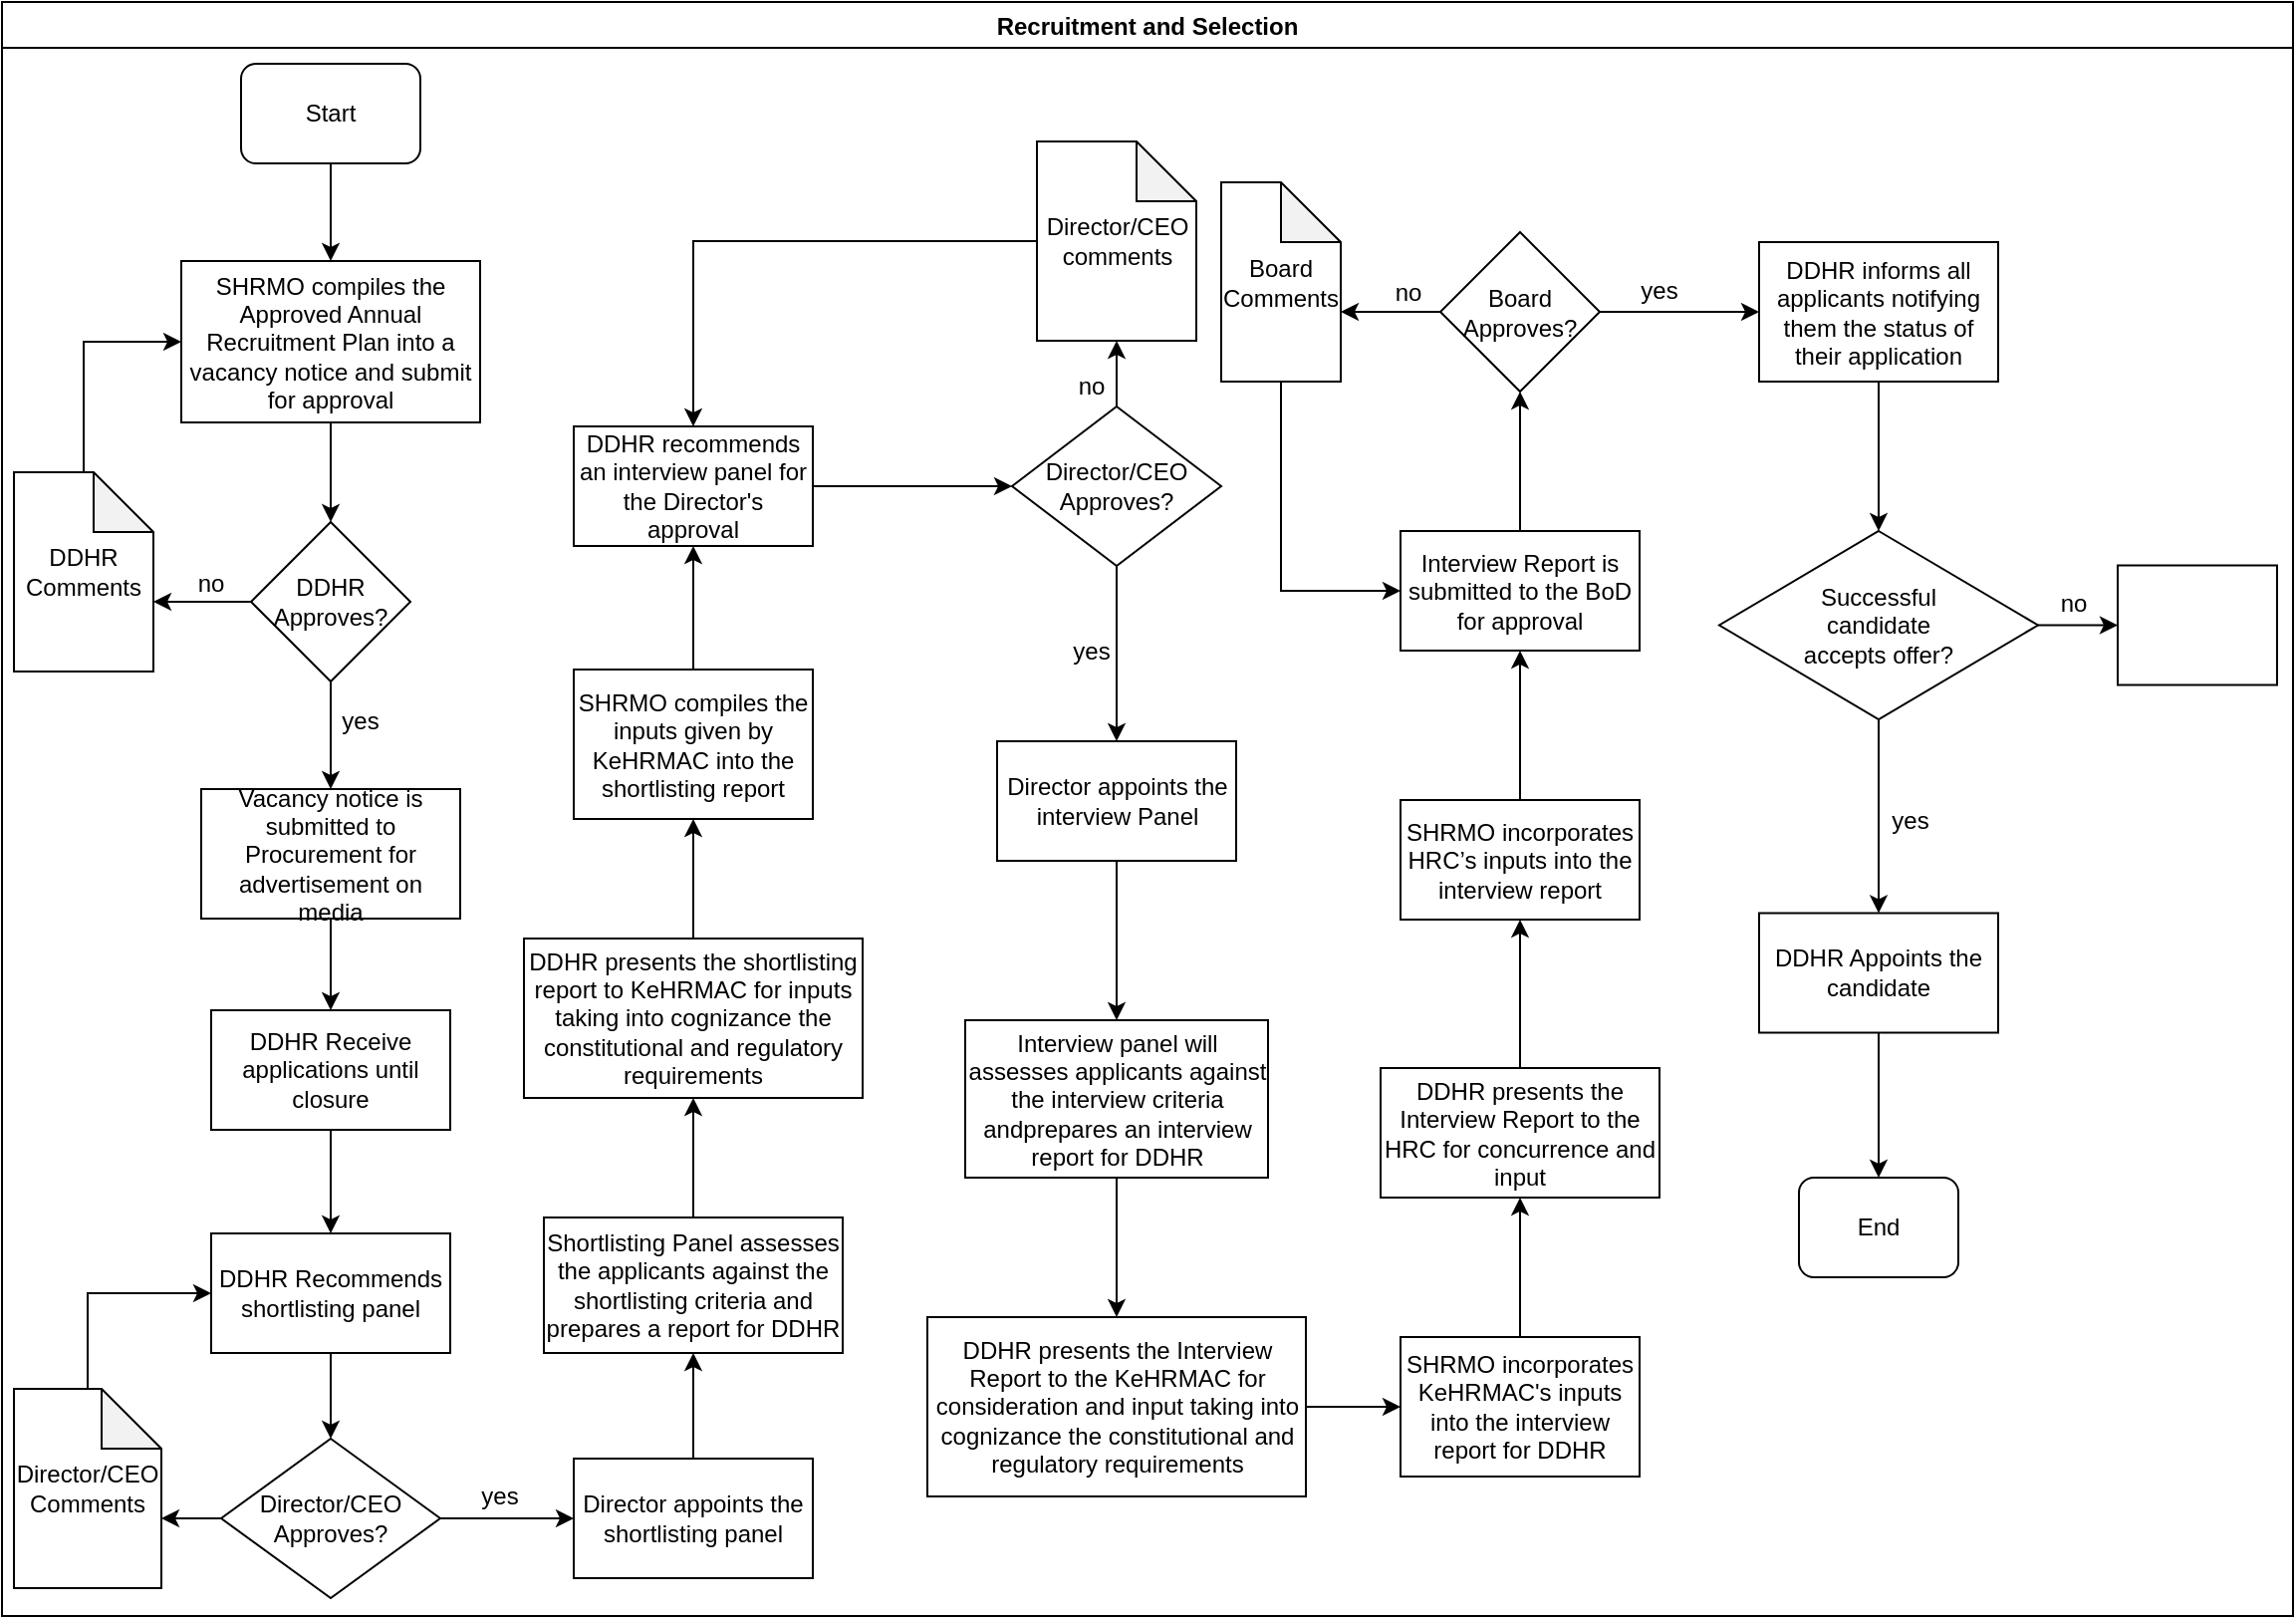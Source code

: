 <mxfile version="13.10.4" type="github">
  <diagram id="REOELQYu35U8tUqML4uu" name="Page-1">
    <mxGraphModel dx="1038" dy="547" grid="1" gridSize="10" guides="1" tooltips="1" connect="1" arrows="1" fold="1" page="1" pageScale="1" pageWidth="1169" pageHeight="827" math="0" shadow="0">
      <root>
        <mxCell id="0" />
        <mxCell id="1" parent="0" />
        <mxCell id="nr64mT80ZBLKgg4U0c5f-5" value="Recruitment and Selection" style="swimlane;" vertex="1" parent="1">
          <mxGeometry x="10" y="10" width="1150" height="810" as="geometry" />
        </mxCell>
        <mxCell id="nr64mT80ZBLKgg4U0c5f-6" value="Start" style="rounded=1;whiteSpace=wrap;html=1;" vertex="1" parent="nr64mT80ZBLKgg4U0c5f-5">
          <mxGeometry x="120" y="31" width="90" height="50" as="geometry" />
        </mxCell>
        <mxCell id="nr64mT80ZBLKgg4U0c5f-7" value="SHRMO compiles the Approved Annual Recruitment Plan into a vacancy notice and submit for approval" style="rounded=0;whiteSpace=wrap;html=1;" vertex="1" parent="nr64mT80ZBLKgg4U0c5f-5">
          <mxGeometry x="90" y="130" width="150" height="81" as="geometry" />
        </mxCell>
        <mxCell id="nr64mT80ZBLKgg4U0c5f-9" value="" style="edgeStyle=orthogonalEdgeStyle;rounded=0;orthogonalLoop=1;jettySize=auto;html=1;entryX=0.5;entryY=0;entryDx=0;entryDy=0;" edge="1" parent="nr64mT80ZBLKgg4U0c5f-5" source="nr64mT80ZBLKgg4U0c5f-6" target="nr64mT80ZBLKgg4U0c5f-7">
          <mxGeometry relative="1" as="geometry">
            <mxPoint x="165" y="156" as="targetPoint" />
          </mxGeometry>
        </mxCell>
        <mxCell id="nr64mT80ZBLKgg4U0c5f-12" value="DDHR Approves?" style="rhombus;whiteSpace=wrap;html=1;" vertex="1" parent="nr64mT80ZBLKgg4U0c5f-5">
          <mxGeometry x="125" y="261" width="80" height="80" as="geometry" />
        </mxCell>
        <mxCell id="nr64mT80ZBLKgg4U0c5f-11" value="" style="edgeStyle=orthogonalEdgeStyle;rounded=0;orthogonalLoop=1;jettySize=auto;html=1;entryX=0.5;entryY=0;entryDx=0;entryDy=0;" edge="1" parent="nr64mT80ZBLKgg4U0c5f-5" source="nr64mT80ZBLKgg4U0c5f-7" target="nr64mT80ZBLKgg4U0c5f-12">
          <mxGeometry relative="1" as="geometry">
            <mxPoint x="165" y="296" as="targetPoint" />
          </mxGeometry>
        </mxCell>
        <mxCell id="nr64mT80ZBLKgg4U0c5f-13" value="Vacancy notice is submitted to Procurement for advertisement on media" style="whiteSpace=wrap;html=1;" vertex="1" parent="nr64mT80ZBLKgg4U0c5f-5">
          <mxGeometry x="100" y="395" width="130" height="65" as="geometry" />
        </mxCell>
        <mxCell id="nr64mT80ZBLKgg4U0c5f-14" value="" style="edgeStyle=orthogonalEdgeStyle;rounded=0;orthogonalLoop=1;jettySize=auto;html=1;" edge="1" parent="nr64mT80ZBLKgg4U0c5f-5" source="nr64mT80ZBLKgg4U0c5f-12" target="nr64mT80ZBLKgg4U0c5f-13">
          <mxGeometry relative="1" as="geometry" />
        </mxCell>
        <mxCell id="nr64mT80ZBLKgg4U0c5f-15" value="yes" style="text;html=1;strokeColor=none;fillColor=none;align=center;verticalAlign=middle;whiteSpace=wrap;rounded=0;" vertex="1" parent="nr64mT80ZBLKgg4U0c5f-5">
          <mxGeometry x="160" y="351" width="40" height="20" as="geometry" />
        </mxCell>
        <mxCell id="nr64mT80ZBLKgg4U0c5f-18" value="DDHR Comments" style="shape=note;whiteSpace=wrap;html=1;backgroundOutline=1;darkOpacity=0.05;" vertex="1" parent="nr64mT80ZBLKgg4U0c5f-5">
          <mxGeometry x="6" y="236" width="70" height="100" as="geometry" />
        </mxCell>
        <mxCell id="nr64mT80ZBLKgg4U0c5f-17" value="" style="edgeStyle=orthogonalEdgeStyle;rounded=0;orthogonalLoop=1;jettySize=auto;html=1;entryX=0;entryY=0;entryDx=70;entryDy=65;entryPerimeter=0;" edge="1" parent="nr64mT80ZBLKgg4U0c5f-5" source="nr64mT80ZBLKgg4U0c5f-12" target="nr64mT80ZBLKgg4U0c5f-18">
          <mxGeometry relative="1" as="geometry">
            <mxPoint x="65" y="331" as="targetPoint" />
          </mxGeometry>
        </mxCell>
        <mxCell id="nr64mT80ZBLKgg4U0c5f-20" value="" style="edgeStyle=orthogonalEdgeStyle;rounded=0;orthogonalLoop=1;jettySize=auto;html=1;entryX=0;entryY=0.5;entryDx=0;entryDy=0;" edge="1" parent="nr64mT80ZBLKgg4U0c5f-5" source="nr64mT80ZBLKgg4U0c5f-18" target="nr64mT80ZBLKgg4U0c5f-7">
          <mxGeometry relative="1" as="geometry">
            <mxPoint x="41" y="166" as="targetPoint" />
            <Array as="points">
              <mxPoint x="41" y="171" />
            </Array>
          </mxGeometry>
        </mxCell>
        <mxCell id="nr64mT80ZBLKgg4U0c5f-21" value="no" style="text;html=1;strokeColor=none;fillColor=none;align=center;verticalAlign=middle;whiteSpace=wrap;rounded=0;" vertex="1" parent="nr64mT80ZBLKgg4U0c5f-5">
          <mxGeometry x="85" y="282" width="40" height="20" as="geometry" />
        </mxCell>
        <mxCell id="nr64mT80ZBLKgg4U0c5f-22" value="DDHR Receive applications until closure" style="whiteSpace=wrap;html=1;" vertex="1" parent="nr64mT80ZBLKgg4U0c5f-5">
          <mxGeometry x="105" y="506" width="120" height="60" as="geometry" />
        </mxCell>
        <mxCell id="nr64mT80ZBLKgg4U0c5f-23" value="" style="edgeStyle=orthogonalEdgeStyle;rounded=0;orthogonalLoop=1;jettySize=auto;html=1;" edge="1" parent="nr64mT80ZBLKgg4U0c5f-5" source="nr64mT80ZBLKgg4U0c5f-13" target="nr64mT80ZBLKgg4U0c5f-22">
          <mxGeometry relative="1" as="geometry" />
        </mxCell>
        <mxCell id="nr64mT80ZBLKgg4U0c5f-24" value="DDHR Recommends shortlisting panel" style="whiteSpace=wrap;html=1;" vertex="1" parent="nr64mT80ZBLKgg4U0c5f-5">
          <mxGeometry x="105" y="618" width="120" height="60" as="geometry" />
        </mxCell>
        <mxCell id="nr64mT80ZBLKgg4U0c5f-25" value="" style="edgeStyle=orthogonalEdgeStyle;rounded=0;orthogonalLoop=1;jettySize=auto;html=1;" edge="1" parent="nr64mT80ZBLKgg4U0c5f-5" source="nr64mT80ZBLKgg4U0c5f-22" target="nr64mT80ZBLKgg4U0c5f-24">
          <mxGeometry relative="1" as="geometry" />
        </mxCell>
        <mxCell id="nr64mT80ZBLKgg4U0c5f-26" value="Director/CEO Approves?" style="rhombus;whiteSpace=wrap;html=1;" vertex="1" parent="nr64mT80ZBLKgg4U0c5f-5">
          <mxGeometry x="110" y="721" width="110" height="80" as="geometry" />
        </mxCell>
        <mxCell id="nr64mT80ZBLKgg4U0c5f-27" value="" style="edgeStyle=orthogonalEdgeStyle;rounded=0;orthogonalLoop=1;jettySize=auto;html=1;" edge="1" parent="nr64mT80ZBLKgg4U0c5f-5" source="nr64mT80ZBLKgg4U0c5f-24" target="nr64mT80ZBLKgg4U0c5f-26">
          <mxGeometry relative="1" as="geometry" />
        </mxCell>
        <mxCell id="nr64mT80ZBLKgg4U0c5f-30" value="yes" style="text;html=1;strokeColor=none;fillColor=none;align=center;verticalAlign=middle;whiteSpace=wrap;rounded=0;" vertex="1" parent="nr64mT80ZBLKgg4U0c5f-5">
          <mxGeometry x="230" y="740" width="40" height="20" as="geometry" />
        </mxCell>
        <mxCell id="nr64mT80ZBLKgg4U0c5f-31" value="Director/CEO Comments" style="shape=note;whiteSpace=wrap;html=1;backgroundOutline=1;darkOpacity=0.05;" vertex="1" parent="nr64mT80ZBLKgg4U0c5f-5">
          <mxGeometry x="6" y="696" width="74" height="100" as="geometry" />
        </mxCell>
        <mxCell id="nr64mT80ZBLKgg4U0c5f-33" value="" style="edgeStyle=orthogonalEdgeStyle;rounded=0;orthogonalLoop=1;jettySize=auto;html=1;entryX=0;entryY=0;entryDx=74;entryDy=65;entryPerimeter=0;" edge="1" parent="nr64mT80ZBLKgg4U0c5f-5" source="nr64mT80ZBLKgg4U0c5f-26" target="nr64mT80ZBLKgg4U0c5f-31">
          <mxGeometry relative="1" as="geometry">
            <mxPoint x="30" y="761" as="targetPoint" />
          </mxGeometry>
        </mxCell>
        <mxCell id="nr64mT80ZBLKgg4U0c5f-35" value="" style="edgeStyle=orthogonalEdgeStyle;rounded=0;orthogonalLoop=1;jettySize=auto;html=1;entryX=0;entryY=0.5;entryDx=0;entryDy=0;" edge="1" parent="nr64mT80ZBLKgg4U0c5f-5" source="nr64mT80ZBLKgg4U0c5f-31" target="nr64mT80ZBLKgg4U0c5f-24">
          <mxGeometry relative="1" as="geometry">
            <mxPoint x="43" y="596" as="targetPoint" />
            <Array as="points">
              <mxPoint x="43" y="648" />
            </Array>
          </mxGeometry>
        </mxCell>
        <mxCell id="nr64mT80ZBLKgg4U0c5f-36" value="Shortlisting Panel assesses the applicants against the shortlisting criteria and prepares a report for DDHR" style="whiteSpace=wrap;html=1;" vertex="1" parent="nr64mT80ZBLKgg4U0c5f-5">
          <mxGeometry x="272" y="610" width="150" height="68" as="geometry" />
        </mxCell>
        <mxCell id="nr64mT80ZBLKgg4U0c5f-38" value="DDHR presents the shortlisting report to KeHRMAC for inputs taking into cognizance the constitutional and regulatory requirements" style="whiteSpace=wrap;html=1;" vertex="1" parent="nr64mT80ZBLKgg4U0c5f-5">
          <mxGeometry x="262" y="470" width="170" height="80" as="geometry" />
        </mxCell>
        <mxCell id="nr64mT80ZBLKgg4U0c5f-39" value="" style="edgeStyle=orthogonalEdgeStyle;rounded=0;orthogonalLoop=1;jettySize=auto;html=1;" edge="1" parent="nr64mT80ZBLKgg4U0c5f-5" source="nr64mT80ZBLKgg4U0c5f-36" target="nr64mT80ZBLKgg4U0c5f-38">
          <mxGeometry relative="1" as="geometry" />
        </mxCell>
        <mxCell id="nr64mT80ZBLKgg4U0c5f-40" value="SHRMO compiles the inputs given by KeHRMAC into the shortlisting report" style="whiteSpace=wrap;html=1;" vertex="1" parent="nr64mT80ZBLKgg4U0c5f-5">
          <mxGeometry x="287" y="335" width="120" height="75" as="geometry" />
        </mxCell>
        <mxCell id="nr64mT80ZBLKgg4U0c5f-41" value="" style="edgeStyle=orthogonalEdgeStyle;rounded=0;orthogonalLoop=1;jettySize=auto;html=1;" edge="1" parent="nr64mT80ZBLKgg4U0c5f-5" source="nr64mT80ZBLKgg4U0c5f-38" target="nr64mT80ZBLKgg4U0c5f-40">
          <mxGeometry relative="1" as="geometry" />
        </mxCell>
        <mxCell id="nr64mT80ZBLKgg4U0c5f-46" value="Director appoints the interview Panel" style="whiteSpace=wrap;html=1;" vertex="1" parent="nr64mT80ZBLKgg4U0c5f-5">
          <mxGeometry x="499.5" y="371" width="120" height="60" as="geometry" />
        </mxCell>
        <mxCell id="nr64mT80ZBLKgg4U0c5f-48" value="yes" style="text;html=1;strokeColor=none;fillColor=none;align=center;verticalAlign=middle;whiteSpace=wrap;rounded=0;" vertex="1" parent="nr64mT80ZBLKgg4U0c5f-5">
          <mxGeometry x="527" y="316" width="40" height="20" as="geometry" />
        </mxCell>
        <mxCell id="nr64mT80ZBLKgg4U0c5f-49" value="Director/CEO comments" style="shape=note;whiteSpace=wrap;html=1;backgroundOutline=1;darkOpacity=0.05;" vertex="1" parent="nr64mT80ZBLKgg4U0c5f-5">
          <mxGeometry x="519.5" y="70" width="80" height="100" as="geometry" />
        </mxCell>
        <mxCell id="nr64mT80ZBLKgg4U0c5f-55" value="Interview panel will assesses applicants against the interview criteria andprepares an interview report for DDHR" style="whiteSpace=wrap;html=1;" vertex="1" parent="nr64mT80ZBLKgg4U0c5f-5">
          <mxGeometry x="483.5" y="511" width="152" height="79" as="geometry" />
        </mxCell>
        <mxCell id="nr64mT80ZBLKgg4U0c5f-56" value="" style="edgeStyle=orthogonalEdgeStyle;rounded=0;orthogonalLoop=1;jettySize=auto;html=1;" edge="1" parent="nr64mT80ZBLKgg4U0c5f-5" source="nr64mT80ZBLKgg4U0c5f-46" target="nr64mT80ZBLKgg4U0c5f-55">
          <mxGeometry relative="1" as="geometry" />
        </mxCell>
        <mxCell id="nr64mT80ZBLKgg4U0c5f-57" value="DDHR presents the Interview Report to the KeHRMAC for consideration and input taking into cognizance the constitutional and regulatory requirements" style="whiteSpace=wrap;html=1;" vertex="1" parent="nr64mT80ZBLKgg4U0c5f-5">
          <mxGeometry x="464.5" y="660" width="190" height="90" as="geometry" />
        </mxCell>
        <mxCell id="nr64mT80ZBLKgg4U0c5f-58" value="" style="edgeStyle=orthogonalEdgeStyle;rounded=0;orthogonalLoop=1;jettySize=auto;html=1;" edge="1" parent="nr64mT80ZBLKgg4U0c5f-5" source="nr64mT80ZBLKgg4U0c5f-55" target="nr64mT80ZBLKgg4U0c5f-57">
          <mxGeometry relative="1" as="geometry" />
        </mxCell>
        <mxCell id="nr64mT80ZBLKgg4U0c5f-61" value="DDHR presents the Interview Report to the HRC for concurrence and input" style="whiteSpace=wrap;html=1;" vertex="1" parent="nr64mT80ZBLKgg4U0c5f-5">
          <mxGeometry x="692" y="535" width="140" height="65" as="geometry" />
        </mxCell>
        <mxCell id="nr64mT80ZBLKgg4U0c5f-62" value="" style="edgeStyle=orthogonalEdgeStyle;rounded=0;orthogonalLoop=1;jettySize=auto;html=1;" edge="1" parent="nr64mT80ZBLKgg4U0c5f-5" source="nr64mT80ZBLKgg4U0c5f-59" target="nr64mT80ZBLKgg4U0c5f-61">
          <mxGeometry relative="1" as="geometry" />
        </mxCell>
        <mxCell id="nr64mT80ZBLKgg4U0c5f-59" value="SHRMO incorporates KeHRMAC&#39;s inputs into the interview report for DDHR" style="whiteSpace=wrap;html=1;" vertex="1" parent="nr64mT80ZBLKgg4U0c5f-5">
          <mxGeometry x="702" y="670" width="120" height="70" as="geometry" />
        </mxCell>
        <mxCell id="nr64mT80ZBLKgg4U0c5f-60" value="" style="edgeStyle=orthogonalEdgeStyle;rounded=0;orthogonalLoop=1;jettySize=auto;html=1;" edge="1" parent="nr64mT80ZBLKgg4U0c5f-5" source="nr64mT80ZBLKgg4U0c5f-57" target="nr64mT80ZBLKgg4U0c5f-59">
          <mxGeometry relative="1" as="geometry" />
        </mxCell>
        <mxCell id="nr64mT80ZBLKgg4U0c5f-64" value="" style="edgeStyle=orthogonalEdgeStyle;rounded=0;orthogonalLoop=1;jettySize=auto;html=1;" edge="1" parent="nr64mT80ZBLKgg4U0c5f-5" source="nr64mT80ZBLKgg4U0c5f-61" target="nr64mT80ZBLKgg4U0c5f-63">
          <mxGeometry relative="1" as="geometry" />
        </mxCell>
        <mxCell id="nr64mT80ZBLKgg4U0c5f-63" value="SHRMO incorporates HRC’s inputs into the interview report" style="whiteSpace=wrap;html=1;" vertex="1" parent="nr64mT80ZBLKgg4U0c5f-5">
          <mxGeometry x="702" y="400.5" width="120" height="60" as="geometry" />
        </mxCell>
        <mxCell id="nr64mT80ZBLKgg4U0c5f-65" value="Interview Report is submitted to the BoD for approval" style="whiteSpace=wrap;html=1;" vertex="1" parent="nr64mT80ZBLKgg4U0c5f-5">
          <mxGeometry x="702" y="265.5" width="120" height="60" as="geometry" />
        </mxCell>
        <mxCell id="nr64mT80ZBLKgg4U0c5f-66" value="" style="edgeStyle=orthogonalEdgeStyle;rounded=0;orthogonalLoop=1;jettySize=auto;html=1;" edge="1" parent="nr64mT80ZBLKgg4U0c5f-5" source="nr64mT80ZBLKgg4U0c5f-63" target="nr64mT80ZBLKgg4U0c5f-65">
          <mxGeometry relative="1" as="geometry" />
        </mxCell>
        <mxCell id="nr64mT80ZBLKgg4U0c5f-67" value="Board Approves?" style="rhombus;whiteSpace=wrap;html=1;" vertex="1" parent="nr64mT80ZBLKgg4U0c5f-5">
          <mxGeometry x="722" y="115.5" width="80" height="80" as="geometry" />
        </mxCell>
        <mxCell id="nr64mT80ZBLKgg4U0c5f-68" value="" style="edgeStyle=orthogonalEdgeStyle;rounded=0;orthogonalLoop=1;jettySize=auto;html=1;" edge="1" parent="nr64mT80ZBLKgg4U0c5f-5" source="nr64mT80ZBLKgg4U0c5f-65" target="nr64mT80ZBLKgg4U0c5f-67">
          <mxGeometry relative="1" as="geometry" />
        </mxCell>
        <mxCell id="nr64mT80ZBLKgg4U0c5f-71" value="yes" style="text;html=1;strokeColor=none;fillColor=none;align=center;verticalAlign=middle;whiteSpace=wrap;rounded=0;" vertex="1" parent="nr64mT80ZBLKgg4U0c5f-5">
          <mxGeometry x="812" y="135" width="40" height="20" as="geometry" />
        </mxCell>
        <mxCell id="nr64mT80ZBLKgg4U0c5f-69" value="DDHR informs all applicants notifying them the status of their application" style="whiteSpace=wrap;html=1;" vertex="1" parent="nr64mT80ZBLKgg4U0c5f-5">
          <mxGeometry x="882" y="120.5" width="120" height="70" as="geometry" />
        </mxCell>
        <mxCell id="nr64mT80ZBLKgg4U0c5f-70" value="" style="edgeStyle=orthogonalEdgeStyle;rounded=0;orthogonalLoop=1;jettySize=auto;html=1;" edge="1" parent="nr64mT80ZBLKgg4U0c5f-5" source="nr64mT80ZBLKgg4U0c5f-67" target="nr64mT80ZBLKgg4U0c5f-69">
          <mxGeometry relative="1" as="geometry" />
        </mxCell>
        <mxCell id="nr64mT80ZBLKgg4U0c5f-76" value="Board Comments" style="shape=note;whiteSpace=wrap;html=1;backgroundOutline=1;darkOpacity=0.05;" vertex="1" parent="nr64mT80ZBLKgg4U0c5f-5">
          <mxGeometry x="612" y="90.5" width="60" height="100" as="geometry" />
        </mxCell>
        <mxCell id="nr64mT80ZBLKgg4U0c5f-75" value="" style="edgeStyle=orthogonalEdgeStyle;rounded=0;orthogonalLoop=1;jettySize=auto;html=1;entryX=0;entryY=0;entryDx=60;entryDy=65;entryPerimeter=0;" edge="1" parent="nr64mT80ZBLKgg4U0c5f-5" source="nr64mT80ZBLKgg4U0c5f-67" target="nr64mT80ZBLKgg4U0c5f-76">
          <mxGeometry relative="1" as="geometry">
            <mxPoint x="662" y="155.5" as="targetPoint" />
          </mxGeometry>
        </mxCell>
        <mxCell id="nr64mT80ZBLKgg4U0c5f-78" value="" style="edgeStyle=orthogonalEdgeStyle;rounded=0;orthogonalLoop=1;jettySize=auto;html=1;entryX=0;entryY=0.5;entryDx=0;entryDy=0;" edge="1" parent="nr64mT80ZBLKgg4U0c5f-5" source="nr64mT80ZBLKgg4U0c5f-76" target="nr64mT80ZBLKgg4U0c5f-65">
          <mxGeometry relative="1" as="geometry">
            <mxPoint x="642" y="271" as="targetPoint" />
            <Array as="points">
              <mxPoint x="642" y="296" />
            </Array>
          </mxGeometry>
        </mxCell>
        <mxCell id="nr64mT80ZBLKgg4U0c5f-81" value="&lt;div&gt;Successful &lt;br&gt;&lt;/div&gt;&lt;div&gt;candidate &lt;br&gt;&lt;/div&gt;&lt;div&gt;accepts offer?&lt;/div&gt;" style="rhombus;whiteSpace=wrap;html=1;" vertex="1" parent="nr64mT80ZBLKgg4U0c5f-5">
          <mxGeometry x="862" y="265.5" width="160" height="94.5" as="geometry" />
        </mxCell>
        <mxCell id="nr64mT80ZBLKgg4U0c5f-82" value="" style="edgeStyle=orthogonalEdgeStyle;rounded=0;orthogonalLoop=1;jettySize=auto;html=1;entryX=0.5;entryY=0;entryDx=0;entryDy=0;" edge="1" parent="nr64mT80ZBLKgg4U0c5f-5" source="nr64mT80ZBLKgg4U0c5f-69" target="nr64mT80ZBLKgg4U0c5f-81">
          <mxGeometry relative="1" as="geometry">
            <mxPoint x="942" y="265.5" as="targetPoint" />
          </mxGeometry>
        </mxCell>
        <mxCell id="nr64mT80ZBLKgg4U0c5f-87" value="End" style="rounded=1;whiteSpace=wrap;html=1;" vertex="1" parent="nr64mT80ZBLKgg4U0c5f-5">
          <mxGeometry x="902" y="590" width="80" height="50" as="geometry" />
        </mxCell>
        <mxCell id="nr64mT80ZBLKgg4U0c5f-88" value="yes" style="text;html=1;strokeColor=none;fillColor=none;align=center;verticalAlign=middle;whiteSpace=wrap;rounded=0;" vertex="1" parent="nr64mT80ZBLKgg4U0c5f-5">
          <mxGeometry x="938" y="401" width="40" height="20" as="geometry" />
        </mxCell>
        <mxCell id="nr64mT80ZBLKgg4U0c5f-37" value="" style="edgeStyle=orthogonalEdgeStyle;rounded=0;orthogonalLoop=1;jettySize=auto;html=1;" edge="1" parent="1" source="nr64mT80ZBLKgg4U0c5f-28" target="nr64mT80ZBLKgg4U0c5f-36">
          <mxGeometry relative="1" as="geometry" />
        </mxCell>
        <mxCell id="nr64mT80ZBLKgg4U0c5f-28" value="Director appoints the shortlisting panel" style="whiteSpace=wrap;html=1;" vertex="1" parent="1">
          <mxGeometry x="297" y="741" width="120" height="60" as="geometry" />
        </mxCell>
        <mxCell id="nr64mT80ZBLKgg4U0c5f-29" value="" style="edgeStyle=orthogonalEdgeStyle;rounded=0;orthogonalLoop=1;jettySize=auto;html=1;" edge="1" parent="1" source="nr64mT80ZBLKgg4U0c5f-26" target="nr64mT80ZBLKgg4U0c5f-28">
          <mxGeometry relative="1" as="geometry" />
        </mxCell>
        <mxCell id="nr64mT80ZBLKgg4U0c5f-45" value="" style="edgeStyle=orthogonalEdgeStyle;rounded=0;orthogonalLoop=1;jettySize=auto;html=1;" edge="1" parent="1" source="nr64mT80ZBLKgg4U0c5f-42" target="nr64mT80ZBLKgg4U0c5f-44">
          <mxGeometry relative="1" as="geometry" />
        </mxCell>
        <mxCell id="nr64mT80ZBLKgg4U0c5f-42" value="DDHR recommends an interview panel for the Director&#39;s approval" style="whiteSpace=wrap;html=1;" vertex="1" parent="1">
          <mxGeometry x="297" y="223" width="120" height="60" as="geometry" />
        </mxCell>
        <mxCell id="nr64mT80ZBLKgg4U0c5f-43" value="" style="edgeStyle=orthogonalEdgeStyle;rounded=0;orthogonalLoop=1;jettySize=auto;html=1;" edge="1" parent="1" source="nr64mT80ZBLKgg4U0c5f-40" target="nr64mT80ZBLKgg4U0c5f-42">
          <mxGeometry relative="1" as="geometry" />
        </mxCell>
        <mxCell id="nr64mT80ZBLKgg4U0c5f-47" value="" style="edgeStyle=orthogonalEdgeStyle;rounded=0;orthogonalLoop=1;jettySize=auto;html=1;" edge="1" parent="1" source="nr64mT80ZBLKgg4U0c5f-44" target="nr64mT80ZBLKgg4U0c5f-46">
          <mxGeometry relative="1" as="geometry" />
        </mxCell>
        <mxCell id="nr64mT80ZBLKgg4U0c5f-51" value="" style="edgeStyle=orthogonalEdgeStyle;rounded=0;orthogonalLoop=1;jettySize=auto;html=1;entryX=0.5;entryY=1;entryDx=0;entryDy=0;entryPerimeter=0;" edge="1" parent="1" source="nr64mT80ZBLKgg4U0c5f-44" target="nr64mT80ZBLKgg4U0c5f-49">
          <mxGeometry relative="1" as="geometry">
            <mxPoint x="569.5" y="123" as="targetPoint" />
          </mxGeometry>
        </mxCell>
        <mxCell id="nr64mT80ZBLKgg4U0c5f-44" value="Director/CEO Approves?" style="rhombus;whiteSpace=wrap;html=1;" vertex="1" parent="1">
          <mxGeometry x="517" y="213" width="105" height="80" as="geometry" />
        </mxCell>
        <mxCell id="nr64mT80ZBLKgg4U0c5f-53" value="" style="edgeStyle=orthogonalEdgeStyle;rounded=0;orthogonalLoop=1;jettySize=auto;html=1;entryX=0.5;entryY=0;entryDx=0;entryDy=0;" edge="1" parent="1" source="nr64mT80ZBLKgg4U0c5f-49" target="nr64mT80ZBLKgg4U0c5f-42">
          <mxGeometry relative="1" as="geometry">
            <mxPoint x="469.5" y="130" as="targetPoint" />
          </mxGeometry>
        </mxCell>
        <mxCell id="nr64mT80ZBLKgg4U0c5f-54" value="no" style="text;html=1;strokeColor=none;fillColor=none;align=center;verticalAlign=middle;whiteSpace=wrap;rounded=0;" vertex="1" parent="1">
          <mxGeometry x="537" y="193" width="40" height="20" as="geometry" />
        </mxCell>
        <mxCell id="nr64mT80ZBLKgg4U0c5f-80" value="no" style="text;html=1;strokeColor=none;fillColor=none;align=center;verticalAlign=middle;whiteSpace=wrap;rounded=0;" vertex="1" parent="1">
          <mxGeometry x="696" y="146" width="40" height="20" as="geometry" />
        </mxCell>
        <mxCell id="nr64mT80ZBLKgg4U0c5f-86" value="" style="edgeStyle=orthogonalEdgeStyle;rounded=0;orthogonalLoop=1;jettySize=auto;html=1;entryX=0.5;entryY=0;entryDx=0;entryDy=0;" edge="1" parent="1" source="nr64mT80ZBLKgg4U0c5f-83" target="nr64mT80ZBLKgg4U0c5f-87">
          <mxGeometry relative="1" as="geometry">
            <mxPoint x="952" y="597.25" as="targetPoint" />
          </mxGeometry>
        </mxCell>
        <mxCell id="nr64mT80ZBLKgg4U0c5f-83" value="DDHR Appoints the candidate" style="whiteSpace=wrap;html=1;" vertex="1" parent="1">
          <mxGeometry x="892" y="467.25" width="120" height="60" as="geometry" />
        </mxCell>
        <mxCell id="nr64mT80ZBLKgg4U0c5f-84" value="" style="edgeStyle=orthogonalEdgeStyle;rounded=0;orthogonalLoop=1;jettySize=auto;html=1;" edge="1" parent="1" source="nr64mT80ZBLKgg4U0c5f-81" target="nr64mT80ZBLKgg4U0c5f-83">
          <mxGeometry relative="1" as="geometry" />
        </mxCell>
        <mxCell id="nr64mT80ZBLKgg4U0c5f-89" value="" style="whiteSpace=wrap;html=1;" vertex="1" parent="1">
          <mxGeometry x="1072" y="292.75" width="80" height="60" as="geometry" />
        </mxCell>
        <mxCell id="nr64mT80ZBLKgg4U0c5f-90" value="" style="edgeStyle=orthogonalEdgeStyle;rounded=0;orthogonalLoop=1;jettySize=auto;html=1;" edge="1" parent="1" source="nr64mT80ZBLKgg4U0c5f-81" target="nr64mT80ZBLKgg4U0c5f-89">
          <mxGeometry relative="1" as="geometry" />
        </mxCell>
        <mxCell id="nr64mT80ZBLKgg4U0c5f-91" value="no" style="text;html=1;strokeColor=none;fillColor=none;align=center;verticalAlign=middle;whiteSpace=wrap;rounded=0;" vertex="1" parent="1">
          <mxGeometry x="1030" y="302" width="40" height="20" as="geometry" />
        </mxCell>
      </root>
    </mxGraphModel>
  </diagram>
</mxfile>
